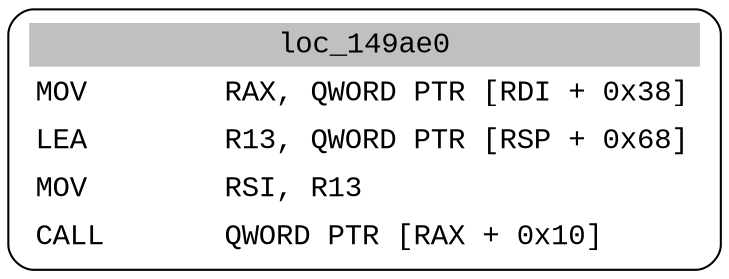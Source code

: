 digraph asm_graph {
1941 [
shape="Mrecord" fontname="Courier New"label =<<table border="0" cellborder="0" cellpadding="3"><tr><td align="center" colspan="2" bgcolor="grey">loc_149ae0</td></tr><tr><td align="left">MOV        RAX, QWORD PTR [RDI + 0x38]</td></tr><tr><td align="left">LEA        R13, QWORD PTR [RSP + 0x68]</td></tr><tr><td align="left">MOV        RSI, R13</td></tr><tr><td align="left">CALL       QWORD PTR [RAX + 0x10]</td></tr></table>> ];
}